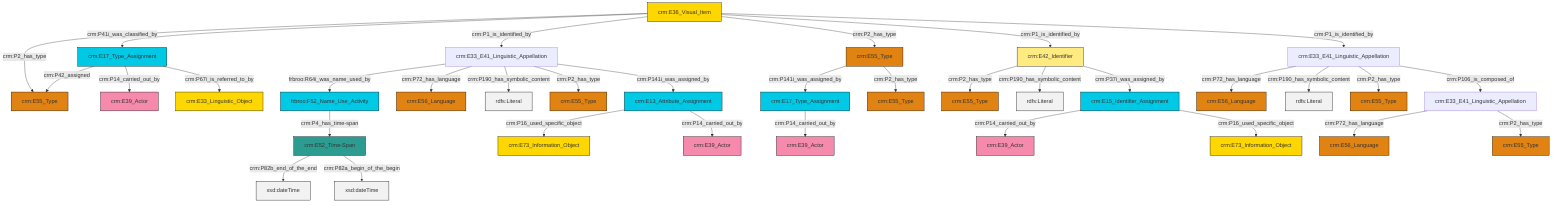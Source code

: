 graph TD
classDef Literal fill:#f2f2f2,stroke:#000000;
classDef CRM_Entity fill:#FFFFFF,stroke:#000000;
classDef Temporal_Entity fill:#00C9E6, stroke:#000000;
classDef Type fill:#E18312, stroke:#000000;
classDef Time-Span fill:#2C9C91, stroke:#000000;
classDef Appellation fill:#FFEB7F, stroke:#000000;
classDef Place fill:#008836, stroke:#000000;
classDef Persistent_Item fill:#B266B2, stroke:#000000;
classDef Conceptual_Object fill:#FFD700, stroke:#000000;
classDef Physical_Thing fill:#D2B48C, stroke:#000000;
classDef Actor fill:#f58aad, stroke:#000000;
classDef PC_Classes fill:#4ce600, stroke:#000000;
classDef Multi fill:#cccccc,stroke:#000000;

0["crm:E55_Type"]:::Type -->|crm:P141i_was_assigned_by| 1["crm:E17_Type_Assignment"]:::Temporal_Entity
6["crm:E33_E41_Linguistic_Appellation"]:::Default -->|crm:P72_has_language| 7["crm:E56_Language"]:::Type
10["crm:E36_Visual_Item"]:::Conceptual_Object -->|crm:P2_has_type| 11["crm:E55_Type"]:::Type
6["crm:E33_E41_Linguistic_Appellation"]:::Default -->|crm:P190_has_symbolic_content| 12[rdfs:Literal]:::Literal
13["crm:E33_E41_Linguistic_Appellation"]:::Default -->|frbroo:R64i_was_name_used_by| 15["frbroo:F52_Name_Use_Activity"]:::Temporal_Entity
4["crm:E13_Attribute_Assignment"]:::Temporal_Entity -->|crm:P16_used_specific_object| 25["crm:E73_Information_Object"]:::Conceptual_Object
27["crm:E33_E41_Linguistic_Appellation"]:::Default -->|crm:P72_has_language| 28["crm:E56_Language"]:::Type
27["crm:E33_E41_Linguistic_Appellation"]:::Default -->|crm:P2_has_type| 2["crm:E55_Type"]:::Type
10["crm:E36_Visual_Item"]:::Conceptual_Object -->|crm:P41i_was_classified_by| 30["crm:E17_Type_Assignment"]:::Temporal_Entity
15["frbroo:F52_Name_Use_Activity"]:::Temporal_Entity -->|crm:P4_has_time-span| 33["crm:E52_Time-Span"]:::Time-Span
30["crm:E17_Type_Assignment"]:::Temporal_Entity -->|crm:P42_assigned| 11["crm:E55_Type"]:::Type
13["crm:E33_E41_Linguistic_Appellation"]:::Default -->|crm:P72_has_language| 21["crm:E56_Language"]:::Type
40["crm:E42_Identifier"]:::Appellation -->|crm:P2_has_type| 41["crm:E55_Type"]:::Type
1["crm:E17_Type_Assignment"]:::Temporal_Entity -->|crm:P14_carried_out_by| 8["crm:E39_Actor"]:::Actor
10["crm:E36_Visual_Item"]:::Conceptual_Object -->|crm:P1_is_identified_by| 13["crm:E33_E41_Linguistic_Appellation"]:::Default
6["crm:E33_E41_Linguistic_Appellation"]:::Default -->|crm:P2_has_type| 18["crm:E55_Type"]:::Type
48["crm:E15_Identifier_Assignment"]:::Temporal_Entity -->|crm:P14_carried_out_by| 49["crm:E39_Actor"]:::Actor
40["crm:E42_Identifier"]:::Appellation -->|crm:P190_has_symbolic_content| 53[rdfs:Literal]:::Literal
30["crm:E17_Type_Assignment"]:::Temporal_Entity -->|crm:P14_carried_out_by| 34["crm:E39_Actor"]:::Actor
13["crm:E33_E41_Linguistic_Appellation"]:::Default -->|crm:P190_has_symbolic_content| 55[rdfs:Literal]:::Literal
40["crm:E42_Identifier"]:::Appellation -->|crm:P37i_was_assigned_by| 48["crm:E15_Identifier_Assignment"]:::Temporal_Entity
10["crm:E36_Visual_Item"]:::Conceptual_Object -->|crm:P2_has_type| 0["crm:E55_Type"]:::Type
13["crm:E33_E41_Linguistic_Appellation"]:::Default -->|crm:P2_has_type| 37["crm:E55_Type"]:::Type
30["crm:E17_Type_Assignment"]:::Temporal_Entity -->|crm:P67i_is_referred_to_by| 31["crm:E33_Linguistic_Object"]:::Conceptual_Object
10["crm:E36_Visual_Item"]:::Conceptual_Object -->|crm:P1_is_identified_by| 40["crm:E42_Identifier"]:::Appellation
10["crm:E36_Visual_Item"]:::Conceptual_Object -->|crm:P1_is_identified_by| 6["crm:E33_E41_Linguistic_Appellation"]:::Default
48["crm:E15_Identifier_Assignment"]:::Temporal_Entity -->|crm:P16_used_specific_object| 43["crm:E73_Information_Object"]:::Conceptual_Object
13["crm:E33_E41_Linguistic_Appellation"]:::Default -->|crm:P141i_was_assigned_by| 4["crm:E13_Attribute_Assignment"]:::Temporal_Entity
6["crm:E33_E41_Linguistic_Appellation"]:::Default -->|crm:P106_is_composed_of| 27["crm:E33_E41_Linguistic_Appellation"]:::Default
33["crm:E52_Time-Span"]:::Time-Span -->|crm:P82b_end_of_the_end| 61[xsd:dateTime]:::Literal
4["crm:E13_Attribute_Assignment"]:::Temporal_Entity -->|crm:P14_carried_out_by| 16["crm:E39_Actor"]:::Actor
0["crm:E55_Type"]:::Type -->|crm:P2_has_type| 46["crm:E55_Type"]:::Type
33["crm:E52_Time-Span"]:::Time-Span -->|crm:P82a_begin_of_the_begin| 63[xsd:dateTime]:::Literal